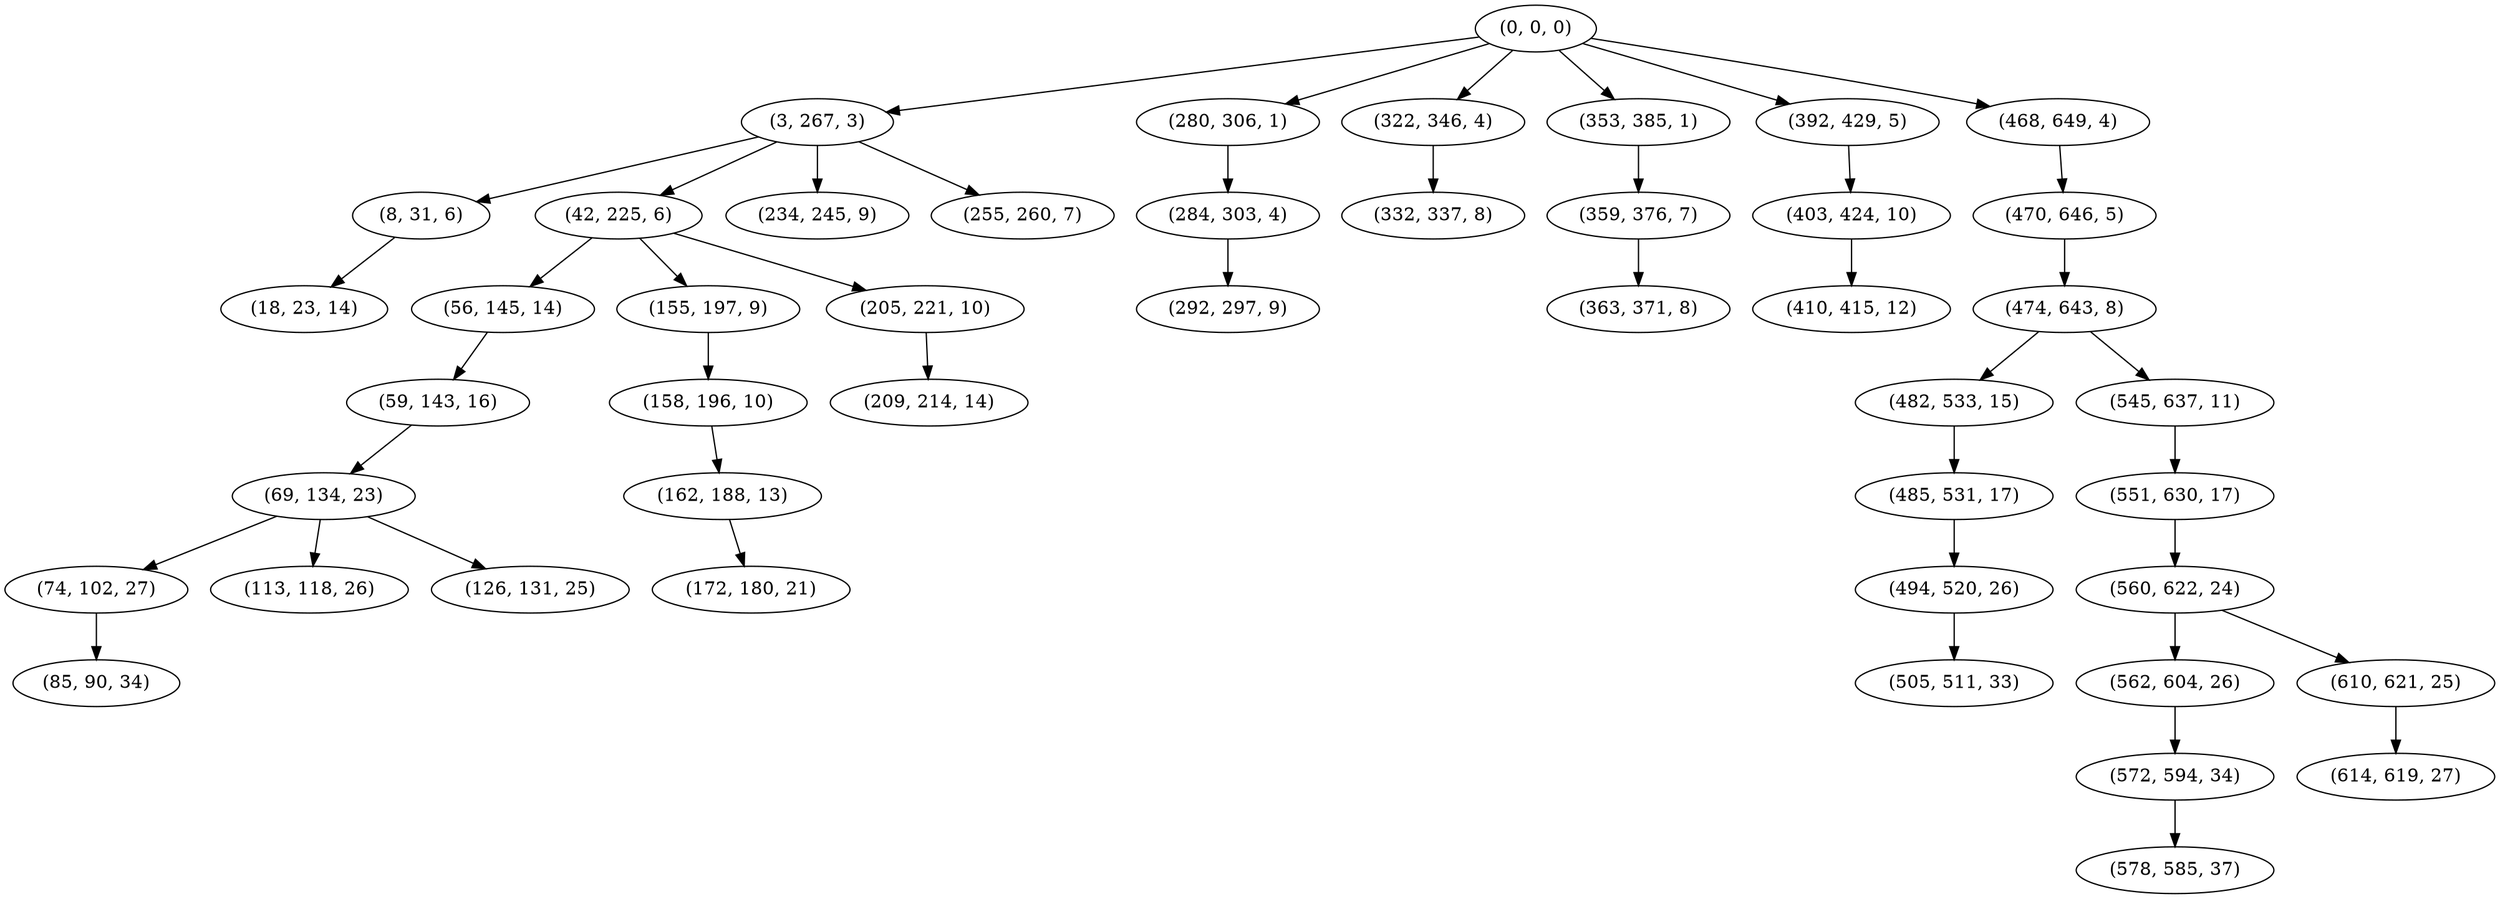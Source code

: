 digraph tree {
    "(0, 0, 0)";
    "(3, 267, 3)";
    "(8, 31, 6)";
    "(18, 23, 14)";
    "(42, 225, 6)";
    "(56, 145, 14)";
    "(59, 143, 16)";
    "(69, 134, 23)";
    "(74, 102, 27)";
    "(85, 90, 34)";
    "(113, 118, 26)";
    "(126, 131, 25)";
    "(155, 197, 9)";
    "(158, 196, 10)";
    "(162, 188, 13)";
    "(172, 180, 21)";
    "(205, 221, 10)";
    "(209, 214, 14)";
    "(234, 245, 9)";
    "(255, 260, 7)";
    "(280, 306, 1)";
    "(284, 303, 4)";
    "(292, 297, 9)";
    "(322, 346, 4)";
    "(332, 337, 8)";
    "(353, 385, 1)";
    "(359, 376, 7)";
    "(363, 371, 8)";
    "(392, 429, 5)";
    "(403, 424, 10)";
    "(410, 415, 12)";
    "(468, 649, 4)";
    "(470, 646, 5)";
    "(474, 643, 8)";
    "(482, 533, 15)";
    "(485, 531, 17)";
    "(494, 520, 26)";
    "(505, 511, 33)";
    "(545, 637, 11)";
    "(551, 630, 17)";
    "(560, 622, 24)";
    "(562, 604, 26)";
    "(572, 594, 34)";
    "(578, 585, 37)";
    "(610, 621, 25)";
    "(614, 619, 27)";
    "(0, 0, 0)" -> "(3, 267, 3)";
    "(0, 0, 0)" -> "(280, 306, 1)";
    "(0, 0, 0)" -> "(322, 346, 4)";
    "(0, 0, 0)" -> "(353, 385, 1)";
    "(0, 0, 0)" -> "(392, 429, 5)";
    "(0, 0, 0)" -> "(468, 649, 4)";
    "(3, 267, 3)" -> "(8, 31, 6)";
    "(3, 267, 3)" -> "(42, 225, 6)";
    "(3, 267, 3)" -> "(234, 245, 9)";
    "(3, 267, 3)" -> "(255, 260, 7)";
    "(8, 31, 6)" -> "(18, 23, 14)";
    "(42, 225, 6)" -> "(56, 145, 14)";
    "(42, 225, 6)" -> "(155, 197, 9)";
    "(42, 225, 6)" -> "(205, 221, 10)";
    "(56, 145, 14)" -> "(59, 143, 16)";
    "(59, 143, 16)" -> "(69, 134, 23)";
    "(69, 134, 23)" -> "(74, 102, 27)";
    "(69, 134, 23)" -> "(113, 118, 26)";
    "(69, 134, 23)" -> "(126, 131, 25)";
    "(74, 102, 27)" -> "(85, 90, 34)";
    "(155, 197, 9)" -> "(158, 196, 10)";
    "(158, 196, 10)" -> "(162, 188, 13)";
    "(162, 188, 13)" -> "(172, 180, 21)";
    "(205, 221, 10)" -> "(209, 214, 14)";
    "(280, 306, 1)" -> "(284, 303, 4)";
    "(284, 303, 4)" -> "(292, 297, 9)";
    "(322, 346, 4)" -> "(332, 337, 8)";
    "(353, 385, 1)" -> "(359, 376, 7)";
    "(359, 376, 7)" -> "(363, 371, 8)";
    "(392, 429, 5)" -> "(403, 424, 10)";
    "(403, 424, 10)" -> "(410, 415, 12)";
    "(468, 649, 4)" -> "(470, 646, 5)";
    "(470, 646, 5)" -> "(474, 643, 8)";
    "(474, 643, 8)" -> "(482, 533, 15)";
    "(474, 643, 8)" -> "(545, 637, 11)";
    "(482, 533, 15)" -> "(485, 531, 17)";
    "(485, 531, 17)" -> "(494, 520, 26)";
    "(494, 520, 26)" -> "(505, 511, 33)";
    "(545, 637, 11)" -> "(551, 630, 17)";
    "(551, 630, 17)" -> "(560, 622, 24)";
    "(560, 622, 24)" -> "(562, 604, 26)";
    "(560, 622, 24)" -> "(610, 621, 25)";
    "(562, 604, 26)" -> "(572, 594, 34)";
    "(572, 594, 34)" -> "(578, 585, 37)";
    "(610, 621, 25)" -> "(614, 619, 27)";
}
